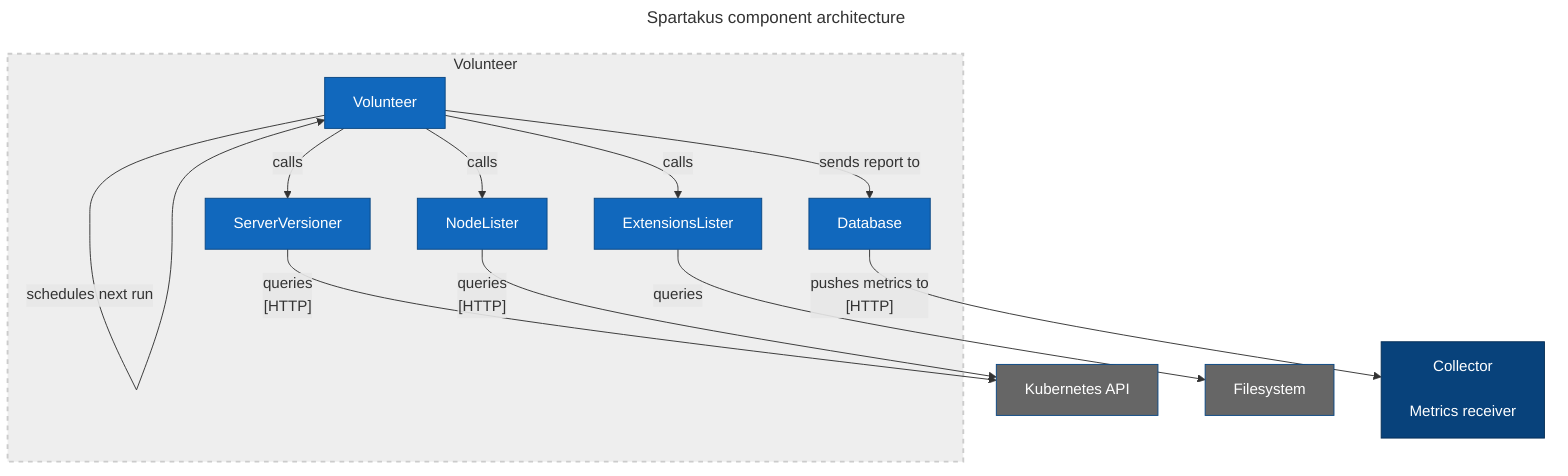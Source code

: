 ---
title: Spartakus component architecture
---

flowchart TD
  V["Volunteer"]
  SV["ServerVersioner"]
  NL["NodeLister"]
  EL["ExtensionsLister"]
  D["Database"]
  K["Kubernetes API"]
  F["Filesystem"]
  C["Collector\n\nMetrics receiver"]

  subgraph Volunteer
    V --> |schedules next run| V
    V --> |calls| SV
    V --> |calls| NL
    V --> |calls| EL
    V --> |sends report to| D
  end
  SV --> |"queries\n[HTTP]"| K
  NL --> |"queries\n[HTTP]"| K
  EL --> |"queries"| F
  D --> |"pushes metrics to\n[HTTP]"| C

  classDef focusSystem      fill:#1168bd,stroke:#0b4884,color:#ffffff
  classDef supportingSystem fill:#666,stroke:#0b4884,color:#ffffff
  classDef consumingSystem  fill:#08427b,stroke:#052e56,color:#ffffff
  classDef systemBoundary   fill:#eee,stroke:#ccc,stroke-width:2px,stroke-dasharray: 5 5

  class V,SV,NL,EL,D focusSystem
  class K,F supportingSystem
  class C consumingSystem
  class Volunteer systemBoundary